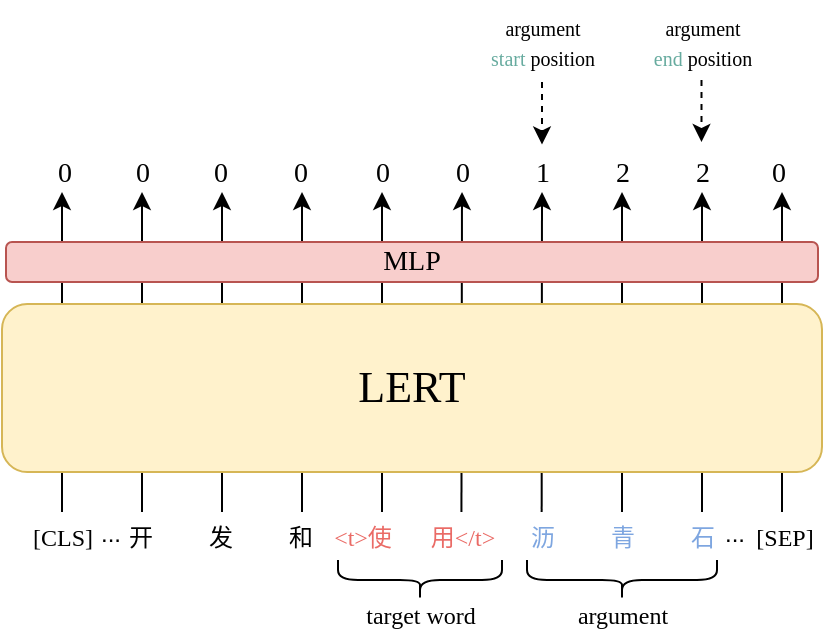 <mxfile version="21.3.7" type="device">
  <diagram name="第 1 页" id="0Q2NC6H3fWaOLIkpraCQ">
    <mxGraphModel dx="513" dy="341" grid="0" gridSize="10" guides="1" tooltips="1" connect="1" arrows="1" fold="1" page="1" pageScale="1" pageWidth="827" pageHeight="1169" math="0" shadow="0">
      <root>
        <mxCell id="0" />
        <mxCell id="1" parent="0" />
        <mxCell id="LtXhnj66ykpueWbNTKgC-1" value="" style="endArrow=classic;html=1;rounded=0;" edge="1" parent="1">
          <mxGeometry width="50" height="50" relative="1" as="geometry">
            <mxPoint x="500" y="720" as="sourcePoint" />
            <mxPoint x="500" y="560" as="targetPoint" />
          </mxGeometry>
        </mxCell>
        <mxCell id="LtXhnj66ykpueWbNTKgC-2" value="" style="endArrow=classic;html=1;rounded=0;" edge="1" parent="1">
          <mxGeometry width="50" height="50" relative="1" as="geometry">
            <mxPoint x="459.83" y="720" as="sourcePoint" />
            <mxPoint x="460" y="560" as="targetPoint" />
          </mxGeometry>
        </mxCell>
        <mxCell id="LtXhnj66ykpueWbNTKgC-3" value="" style="endArrow=classic;html=1;rounded=0;" edge="1" parent="1">
          <mxGeometry width="50" height="50" relative="1" as="geometry">
            <mxPoint x="380" y="720" as="sourcePoint" />
            <mxPoint x="380" y="560" as="targetPoint" />
          </mxGeometry>
        </mxCell>
        <mxCell id="LtXhnj66ykpueWbNTKgC-4" value="" style="endArrow=classic;html=1;rounded=0;" edge="1" parent="1">
          <mxGeometry width="50" height="50" relative="1" as="geometry">
            <mxPoint x="419.72" y="720" as="sourcePoint" />
            <mxPoint x="420" y="560" as="targetPoint" />
          </mxGeometry>
        </mxCell>
        <mxCell id="LtXhnj66ykpueWbNTKgC-5" value="" style="endArrow=classic;html=1;rounded=0;" edge="1" parent="1">
          <mxGeometry width="50" height="50" relative="1" as="geometry">
            <mxPoint x="540" y="720" as="sourcePoint" />
            <mxPoint x="540" y="560" as="targetPoint" />
          </mxGeometry>
        </mxCell>
        <mxCell id="LtXhnj66ykpueWbNTKgC-6" value="&lt;font face=&quot;Georgia&quot;&gt;[CLS]&lt;/font&gt;" style="text;html=1;align=center;verticalAlign=middle;resizable=0;points=[];autosize=1;strokeColor=none;fillColor=none;" vertex="1" parent="1">
          <mxGeometry x="195" y="718" width="50" height="30" as="geometry" />
        </mxCell>
        <mxCell id="LtXhnj66ykpueWbNTKgC-7" value="&lt;font color=&quot;#ea6b66&quot; face=&quot;宋体-简&quot;&gt;&amp;lt;t&amp;gt;使&lt;/font&gt;" style="text;html=1;align=center;verticalAlign=middle;resizable=0;points=[];autosize=1;strokeColor=none;fillColor=none;" vertex="1" parent="1">
          <mxGeometry x="340" y="718" width="60" height="30" as="geometry" />
        </mxCell>
        <mxCell id="LtXhnj66ykpueWbNTKgC-8" value="&lt;font color=&quot;#ea6b66&quot; face=&quot;宋体-简&quot;&gt;用&amp;lt;/t&amp;gt;&lt;/font&gt;" style="text;html=1;align=center;verticalAlign=middle;resizable=0;points=[];autosize=1;strokeColor=none;fillColor=none;" vertex="1" parent="1">
          <mxGeometry x="390" y="718" width="60" height="30" as="geometry" />
        </mxCell>
        <mxCell id="LtXhnj66ykpueWbNTKgC-9" value="..." style="text;html=1;align=center;verticalAlign=middle;resizable=0;points=[];autosize=1;strokeColor=none;fillColor=none;" vertex="1" parent="1">
          <mxGeometry x="230" y="718" width="28" height="26" as="geometry" />
        </mxCell>
        <mxCell id="LtXhnj66ykpueWbNTKgC-10" value="&lt;font color=&quot;#7ea6e0&quot;&gt;沥&lt;/font&gt;" style="text;html=1;align=center;verticalAlign=middle;resizable=0;points=[];autosize=1;strokeColor=none;fillColor=none;fontFamily=宋体-简;" vertex="1" parent="1">
          <mxGeometry x="445" y="720" width="30" height="26" as="geometry" />
        </mxCell>
        <mxCell id="LtXhnj66ykpueWbNTKgC-11" value="&lt;font color=&quot;#7ea6e0&quot;&gt;青&lt;/font&gt;" style="text;html=1;align=center;verticalAlign=middle;resizable=0;points=[];autosize=1;strokeColor=none;fillColor=none;fontFamily=宋体-简;" vertex="1" parent="1">
          <mxGeometry x="485" y="720" width="30" height="26" as="geometry" />
        </mxCell>
        <mxCell id="LtXhnj66ykpueWbNTKgC-12" value="&lt;font color=&quot;#7ea6e0&quot;&gt;石&lt;/font&gt;" style="text;html=1;align=center;verticalAlign=middle;resizable=0;points=[];autosize=1;strokeColor=none;fillColor=none;fontFamily=宋体-简;" vertex="1" parent="1">
          <mxGeometry x="525" y="720" width="30" height="26" as="geometry" />
        </mxCell>
        <mxCell id="LtXhnj66ykpueWbNTKgC-13" value="" style="endArrow=classic;html=1;rounded=0;" edge="1" parent="1">
          <mxGeometry width="50" height="50" relative="1" as="geometry">
            <mxPoint x="340" y="720" as="sourcePoint" />
            <mxPoint x="340" y="560" as="targetPoint" />
          </mxGeometry>
        </mxCell>
        <mxCell id="LtXhnj66ykpueWbNTKgC-14" value="开" style="text;html=1;align=center;verticalAlign=middle;resizable=0;points=[];autosize=1;strokeColor=none;fillColor=none;fontFamily=宋体-简;" vertex="1" parent="1">
          <mxGeometry x="239" y="718" width="40" height="30" as="geometry" />
        </mxCell>
        <mxCell id="LtXhnj66ykpueWbNTKgC-15" value="发" style="text;html=1;align=center;verticalAlign=middle;resizable=0;points=[];autosize=1;strokeColor=none;fillColor=none;fontFamily=宋体-简;" vertex="1" parent="1">
          <mxGeometry x="279" y="718" width="40" height="30" as="geometry" />
        </mxCell>
        <mxCell id="LtXhnj66ykpueWbNTKgC-16" value="和" style="text;html=1;align=center;verticalAlign=middle;resizable=0;points=[];autosize=1;strokeColor=none;fillColor=none;fontFamily=宋体-简;" vertex="1" parent="1">
          <mxGeometry x="319" y="718" width="40" height="30" as="geometry" />
        </mxCell>
        <mxCell id="LtXhnj66ykpueWbNTKgC-17" value="" style="endArrow=classic;html=1;rounded=0;" edge="1" parent="1">
          <mxGeometry width="50" height="50" relative="1" as="geometry">
            <mxPoint x="580" y="720" as="sourcePoint" />
            <mxPoint x="580" y="560" as="targetPoint" />
          </mxGeometry>
        </mxCell>
        <mxCell id="LtXhnj66ykpueWbNTKgC-18" value="" style="endArrow=classic;html=1;rounded=0;" edge="1" parent="1">
          <mxGeometry width="50" height="50" relative="1" as="geometry">
            <mxPoint x="300" y="720" as="sourcePoint" />
            <mxPoint x="300" y="560" as="targetPoint" />
          </mxGeometry>
        </mxCell>
        <mxCell id="LtXhnj66ykpueWbNTKgC-20" value="&lt;font face=&quot;Georgia&quot;&gt;[SEP]&lt;/font&gt;" style="text;html=1;align=center;verticalAlign=middle;resizable=0;points=[];autosize=1;strokeColor=none;fillColor=none;" vertex="1" parent="1">
          <mxGeometry x="556" y="718" width="50" height="30" as="geometry" />
        </mxCell>
        <mxCell id="LtXhnj66ykpueWbNTKgC-21" value="..." style="text;html=1;align=center;verticalAlign=middle;resizable=0;points=[];autosize=1;strokeColor=none;fillColor=none;" vertex="1" parent="1">
          <mxGeometry x="542" y="718" width="28" height="26" as="geometry" />
        </mxCell>
        <mxCell id="LtXhnj66ykpueWbNTKgC-22" value="" style="endArrow=classic;html=1;rounded=0;" edge="1" parent="1">
          <mxGeometry width="50" height="50" relative="1" as="geometry">
            <mxPoint x="260" y="720" as="sourcePoint" />
            <mxPoint x="260" y="560" as="targetPoint" />
          </mxGeometry>
        </mxCell>
        <mxCell id="LtXhnj66ykpueWbNTKgC-23" value="" style="endArrow=classic;html=1;rounded=0;" edge="1" parent="1">
          <mxGeometry width="50" height="50" relative="1" as="geometry">
            <mxPoint x="220" y="720" as="sourcePoint" />
            <mxPoint x="220" y="560" as="targetPoint" />
          </mxGeometry>
        </mxCell>
        <mxCell id="LtXhnj66ykpueWbNTKgC-19" value="&lt;font style=&quot;font-size: 22px;&quot; face=&quot;Georgia&quot;&gt;LERT&lt;/font&gt;" style="rounded=1;whiteSpace=wrap;html=1;fillColor=#fff2cc;strokeColor=#d6b656;" vertex="1" parent="1">
          <mxGeometry x="190" y="616" width="410" height="84" as="geometry" />
        </mxCell>
        <mxCell id="LtXhnj66ykpueWbNTKgC-24" value="" style="shape=curlyBracket;whiteSpace=wrap;html=1;rounded=1;flipH=1;labelPosition=right;verticalLabelPosition=middle;align=left;verticalAlign=middle;direction=north;" vertex="1" parent="1">
          <mxGeometry x="452.5" y="744" width="95" height="20" as="geometry" />
        </mxCell>
        <mxCell id="LtXhnj66ykpueWbNTKgC-25" value="&lt;font face=&quot;Georgia&quot;&gt;argument&lt;/font&gt;" style="text;html=1;align=center;verticalAlign=middle;resizable=0;points=[];autosize=1;strokeColor=none;fillColor=none;" vertex="1" parent="1">
          <mxGeometry x="465" y="759" width="70" height="26" as="geometry" />
        </mxCell>
        <mxCell id="LtXhnj66ykpueWbNTKgC-26" value="" style="shape=curlyBracket;whiteSpace=wrap;html=1;rounded=1;flipH=1;labelPosition=right;verticalLabelPosition=middle;align=left;verticalAlign=middle;direction=north;" vertex="1" parent="1">
          <mxGeometry x="358" y="744" width="82" height="20" as="geometry" />
        </mxCell>
        <mxCell id="LtXhnj66ykpueWbNTKgC-27" value="&lt;font face=&quot;Georgia&quot;&gt;target word&lt;/font&gt;" style="text;html=1;align=center;verticalAlign=middle;resizable=0;points=[];autosize=1;strokeColor=none;fillColor=none;" vertex="1" parent="1">
          <mxGeometry x="359.5" y="759" width="79" height="26" as="geometry" />
        </mxCell>
        <mxCell id="LtXhnj66ykpueWbNTKgC-28" value="&lt;font face=&quot;Times New Roman&quot; style=&quot;font-size: 14px;&quot;&gt;0&lt;/font&gt;" style="text;html=1;align=center;verticalAlign=middle;resizable=0;points=[];autosize=1;strokeColor=none;fillColor=none;fontSize=14;" vertex="1" parent="1">
          <mxGeometry x="208" y="535" width="25" height="29" as="geometry" />
        </mxCell>
        <mxCell id="LtXhnj66ykpueWbNTKgC-29" value="&lt;font face=&quot;Times New Roman&quot; style=&quot;font-size: 14px;&quot;&gt;0&lt;/font&gt;" style="text;html=1;align=center;verticalAlign=middle;resizable=0;points=[];autosize=1;strokeColor=none;fillColor=none;fontSize=14;" vertex="1" parent="1">
          <mxGeometry x="247" y="535" width="25" height="29" as="geometry" />
        </mxCell>
        <mxCell id="LtXhnj66ykpueWbNTKgC-30" value="&lt;font face=&quot;Times New Roman&quot; style=&quot;font-size: 14px;&quot;&gt;0&lt;/font&gt;" style="text;html=1;align=center;verticalAlign=middle;resizable=0;points=[];autosize=1;strokeColor=none;fillColor=none;fontSize=14;" vertex="1" parent="1">
          <mxGeometry x="286.5" y="535" width="25" height="29" as="geometry" />
        </mxCell>
        <mxCell id="LtXhnj66ykpueWbNTKgC-31" value="&lt;font face=&quot;Times New Roman&quot; style=&quot;font-size: 14px;&quot;&gt;0&lt;/font&gt;" style="text;html=1;align=center;verticalAlign=middle;resizable=0;points=[];autosize=1;strokeColor=none;fillColor=none;fontSize=14;" vertex="1" parent="1">
          <mxGeometry x="326.5" y="535" width="25" height="29" as="geometry" />
        </mxCell>
        <mxCell id="LtXhnj66ykpueWbNTKgC-32" value="&lt;font face=&quot;Times New Roman&quot; style=&quot;font-size: 14px;&quot;&gt;0&lt;/font&gt;" style="text;html=1;align=center;verticalAlign=middle;resizable=0;points=[];autosize=1;strokeColor=none;fillColor=none;fontSize=14;" vertex="1" parent="1">
          <mxGeometry x="367" y="535" width="25" height="29" as="geometry" />
        </mxCell>
        <mxCell id="LtXhnj66ykpueWbNTKgC-33" value="&lt;font face=&quot;Times New Roman&quot; style=&quot;font-size: 14px;&quot;&gt;0&lt;/font&gt;" style="text;html=1;align=center;verticalAlign=middle;resizable=0;points=[];autosize=1;strokeColor=none;fillColor=none;fontSize=14;" vertex="1" parent="1">
          <mxGeometry x="407.5" y="535" width="25" height="29" as="geometry" />
        </mxCell>
        <mxCell id="LtXhnj66ykpueWbNTKgC-34" value="&lt;font face=&quot;Times New Roman&quot; style=&quot;font-size: 14px;&quot;&gt;1&lt;/font&gt;" style="text;html=1;align=center;verticalAlign=middle;resizable=0;points=[];autosize=1;strokeColor=none;fillColor=none;fontSize=14;" vertex="1" parent="1">
          <mxGeometry x="447.5" y="535" width="25" height="29" as="geometry" />
        </mxCell>
        <mxCell id="LtXhnj66ykpueWbNTKgC-35" value="&lt;font face=&quot;Times New Roman&quot; style=&quot;font-size: 14px;&quot;&gt;2&lt;/font&gt;" style="text;html=1;align=center;verticalAlign=middle;resizable=0;points=[];autosize=1;strokeColor=none;fillColor=none;fontSize=14;" vertex="1" parent="1">
          <mxGeometry x="487.5" y="535" width="25" height="29" as="geometry" />
        </mxCell>
        <mxCell id="LtXhnj66ykpueWbNTKgC-36" value="&lt;font face=&quot;Times New Roman&quot; style=&quot;font-size: 14px;&quot;&gt;2&lt;/font&gt;" style="text;html=1;align=center;verticalAlign=middle;resizable=0;points=[];autosize=1;strokeColor=none;fillColor=none;fontSize=14;" vertex="1" parent="1">
          <mxGeometry x="527.5" y="535" width="25" height="29" as="geometry" />
        </mxCell>
        <mxCell id="LtXhnj66ykpueWbNTKgC-37" value="&lt;font face=&quot;Times New Roman&quot; style=&quot;font-size: 14px;&quot;&gt;0&lt;/font&gt;" style="text;html=1;align=center;verticalAlign=middle;resizable=0;points=[];autosize=1;strokeColor=none;fillColor=none;fontSize=14;" vertex="1" parent="1">
          <mxGeometry x="565" y="535" width="25" height="29" as="geometry" />
        </mxCell>
        <mxCell id="LtXhnj66ykpueWbNTKgC-38" value="&lt;font style=&quot;font-size: 14px;&quot; face=&quot;Georgia&quot;&gt;MLP&lt;/font&gt;" style="rounded=1;whiteSpace=wrap;html=1;fillColor=#f8cecc;strokeColor=#b85450;" vertex="1" parent="1">
          <mxGeometry x="192" y="585" width="406" height="20" as="geometry" />
        </mxCell>
        <mxCell id="LtXhnj66ykpueWbNTKgC-39" value="&lt;font style=&quot;font-size: 10px;&quot; face=&quot;Georgia&quot;&gt;argument&lt;br&gt;&lt;font color=&quot;#67ab9f&quot;&gt;start&lt;/font&gt; position&lt;/font&gt;" style="text;html=1;align=center;verticalAlign=middle;resizable=0;points=[];autosize=1;strokeColor=none;fillColor=none;" vertex="1" parent="1">
          <mxGeometry x="421.5" y="464" width="77" height="41" as="geometry" />
        </mxCell>
        <mxCell id="LtXhnj66ykpueWbNTKgC-40" value="&lt;font style=&quot;font-size: 10px;&quot; face=&quot;Georgia&quot;&gt;argument&lt;br&gt;&lt;font color=&quot;#67ab9f&quot;&gt;end&lt;/font&gt; position&lt;/font&gt;" style="text;html=1;align=center;verticalAlign=middle;resizable=0;points=[];autosize=1;strokeColor=none;fillColor=none;" vertex="1" parent="1">
          <mxGeometry x="503.5" y="464" width="73" height="41" as="geometry" />
        </mxCell>
        <mxCell id="LtXhnj66ykpueWbNTKgC-41" value="" style="endArrow=classic;html=1;rounded=0;entryX=0.5;entryY=0.043;entryDx=0;entryDy=0;entryPerimeter=0;dashed=1;" edge="1" parent="1" source="LtXhnj66ykpueWbNTKgC-39" target="LtXhnj66ykpueWbNTKgC-34">
          <mxGeometry width="50" height="50" relative="1" as="geometry">
            <mxPoint x="364" y="535" as="sourcePoint" />
            <mxPoint x="414" y="485" as="targetPoint" />
          </mxGeometry>
        </mxCell>
        <mxCell id="LtXhnj66ykpueWbNTKgC-43" value="" style="endArrow=classic;html=1;rounded=0;entryX=0.5;entryY=0.043;entryDx=0;entryDy=0;entryPerimeter=0;dashed=1;" edge="1" parent="1">
          <mxGeometry width="50" height="50" relative="1" as="geometry">
            <mxPoint x="539.75" y="504" as="sourcePoint" />
            <mxPoint x="539.75" y="535" as="targetPoint" />
          </mxGeometry>
        </mxCell>
      </root>
    </mxGraphModel>
  </diagram>
</mxfile>
